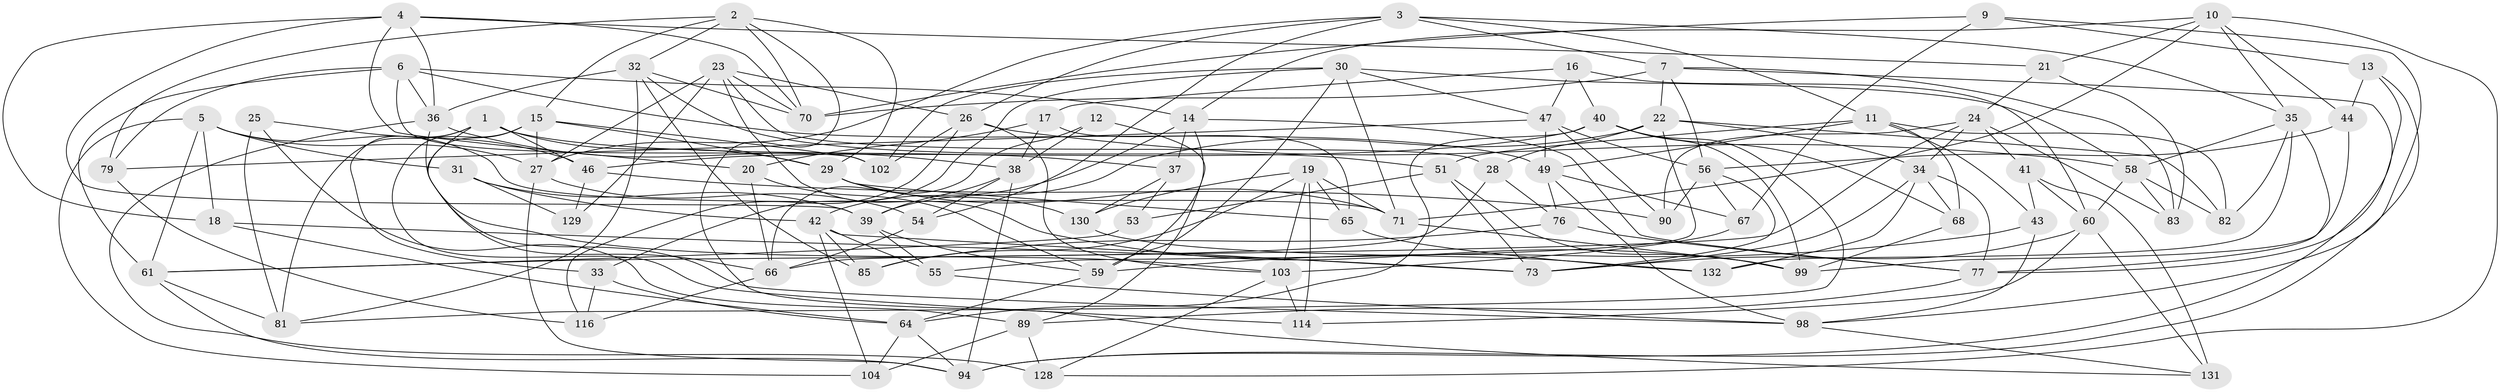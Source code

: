 // Generated by graph-tools (version 1.1) at 2025/52/02/27/25 19:52:26]
// undirected, 85 vertices, 214 edges
graph export_dot {
graph [start="1"]
  node [color=gray90,style=filled];
  1 [super="+62"];
  2 [super="+95"];
  3 [super="+108"];
  4 [super="+110"];
  5 [super="+8"];
  6 [super="+105"];
  7 [super="+48"];
  9;
  10 [super="+57"];
  11 [super="+123"];
  12;
  13;
  14 [super="+112"];
  15 [super="+111"];
  16;
  17;
  18;
  19 [super="+97"];
  20;
  21;
  22 [super="+84"];
  23 [super="+78"];
  24 [super="+107"];
  25;
  26 [super="+101"];
  27 [super="+91"];
  28;
  29 [super="+45"];
  30 [super="+109"];
  31;
  32 [super="+52"];
  33;
  34 [super="+69"];
  35 [super="+88"];
  36 [super="+63"];
  37;
  38 [super="+50"];
  39 [super="+115"];
  40 [super="+75"];
  41;
  42 [super="+118"];
  43;
  44;
  46 [super="+106"];
  47 [super="+113"];
  49 [super="+74"];
  51 [super="+72"];
  53;
  54;
  55;
  56 [super="+119"];
  58 [super="+127"];
  59 [super="+100"];
  60 [super="+92"];
  61 [super="+93"];
  64 [super="+96"];
  65;
  66 [super="+133"];
  67;
  68;
  70 [super="+87"];
  71 [super="+86"];
  73 [super="+80"];
  76;
  77 [super="+117"];
  79;
  81 [super="+121"];
  82;
  83;
  85;
  89 [super="+124"];
  90;
  94 [super="+122"];
  98 [super="+120"];
  99 [super="+126"];
  102;
  103 [super="+125"];
  104;
  114;
  116;
  128;
  129;
  130;
  131;
  132;
  1 -- 66;
  1 -- 29;
  1 -- 37;
  1 -- 33;
  1 -- 46;
  1 -- 81;
  2 -- 131;
  2 -- 29;
  2 -- 32;
  2 -- 15;
  2 -- 70;
  2 -- 79;
  3 -- 27;
  3 -- 54;
  3 -- 35;
  3 -- 11;
  3 -- 26;
  3 -- 7;
  4 -- 36;
  4 -- 18;
  4 -- 70;
  4 -- 20;
  4 -- 21;
  4 -- 39;
  5 -- 18;
  5 -- 104;
  5 -- 61;
  5 -- 71;
  5 -- 31;
  5 -- 27;
  6 -- 102;
  6 -- 14;
  6 -- 49;
  6 -- 61;
  6 -- 79;
  6 -- 36;
  7 -- 56;
  7 -- 70;
  7 -- 22;
  7 -- 83;
  7 -- 94;
  9 -- 67;
  9 -- 98;
  9 -- 13;
  9 -- 70;
  10 -- 35;
  10 -- 71;
  10 -- 128;
  10 -- 44;
  10 -- 21;
  10 -- 14;
  11 -- 49;
  11 -- 82;
  11 -- 51;
  11 -- 43;
  11 -- 68;
  12 -- 38;
  12 -- 89 [weight=2];
  12 -- 66;
  13 -- 44;
  13 -- 94;
  13 -- 77;
  14 -- 59;
  14 -- 77;
  14 -- 42;
  14 -- 37;
  15 -- 27;
  15 -- 114;
  15 -- 102;
  15 -- 98;
  15 -- 29;
  16 -- 60;
  16 -- 17;
  16 -- 40;
  16 -- 47;
  17 -- 38;
  17 -- 20;
  17 -- 65;
  18 -- 64;
  18 -- 73;
  19 -- 85;
  19 -- 114;
  19 -- 130;
  19 -- 65;
  19 -- 103;
  19 -- 71;
  20 -- 66;
  20 -- 59;
  21 -- 24;
  21 -- 83;
  22 -- 55;
  22 -- 34;
  22 -- 28;
  22 -- 82;
  22 -- 39;
  23 -- 70;
  23 -- 129;
  23 -- 26;
  23 -- 99;
  23 -- 28;
  23 -- 27;
  24 -- 83;
  24 -- 61;
  24 -- 41;
  24 -- 90;
  24 -- 34;
  25 -- 81 [weight=2];
  25 -- 46;
  25 -- 89;
  26 -- 103;
  26 -- 116;
  26 -- 58;
  26 -- 102;
  27 -- 54;
  27 -- 94;
  28 -- 66;
  28 -- 76;
  29 -- 130;
  29 -- 65;
  29 -- 71;
  30 -- 33;
  30 -- 47;
  30 -- 102;
  30 -- 58;
  30 -- 59;
  30 -- 71;
  31 -- 42;
  31 -- 129;
  31 -- 39;
  32 -- 70;
  32 -- 81;
  32 -- 51;
  32 -- 85;
  32 -- 36;
  33 -- 116;
  33 -- 64;
  34 -- 68;
  34 -- 77;
  34 -- 132;
  34 -- 73;
  35 -- 132;
  35 -- 82;
  35 -- 58;
  35 -- 77;
  36 -- 128;
  36 -- 103;
  36 -- 38;
  37 -- 53;
  37 -- 130;
  38 -- 54;
  38 -- 94;
  38 -- 39;
  39 -- 55;
  39 -- 59;
  40 -- 46;
  40 -- 81;
  40 -- 68;
  40 -- 64;
  40 -- 99;
  41 -- 131;
  41 -- 43;
  41 -- 60;
  42 -- 104;
  42 -- 73;
  42 -- 85;
  42 -- 55;
  43 -- 98;
  43 -- 59;
  44 -- 56;
  44 -- 99;
  46 -- 90;
  46 -- 129 [weight=2];
  47 -- 79;
  47 -- 90;
  47 -- 49;
  47 -- 56;
  49 -- 76;
  49 -- 67;
  49 -- 98;
  51 -- 99;
  51 -- 53 [weight=2];
  51 -- 73;
  53 -- 61;
  54 -- 66;
  55 -- 98;
  56 -- 73;
  56 -- 67;
  56 -- 90;
  58 -- 82;
  58 -- 83;
  58 -- 60;
  59 -- 64;
  60 -- 131;
  60 -- 73;
  60 -- 114;
  61 -- 94;
  61 -- 81;
  64 -- 94;
  64 -- 104;
  65 -- 132;
  66 -- 116;
  67 -- 103;
  68 -- 99;
  71 -- 99;
  76 -- 77;
  76 -- 85;
  77 -- 89;
  79 -- 116;
  89 -- 104;
  89 -- 128;
  98 -- 131;
  103 -- 114;
  103 -- 128;
  130 -- 132;
}
